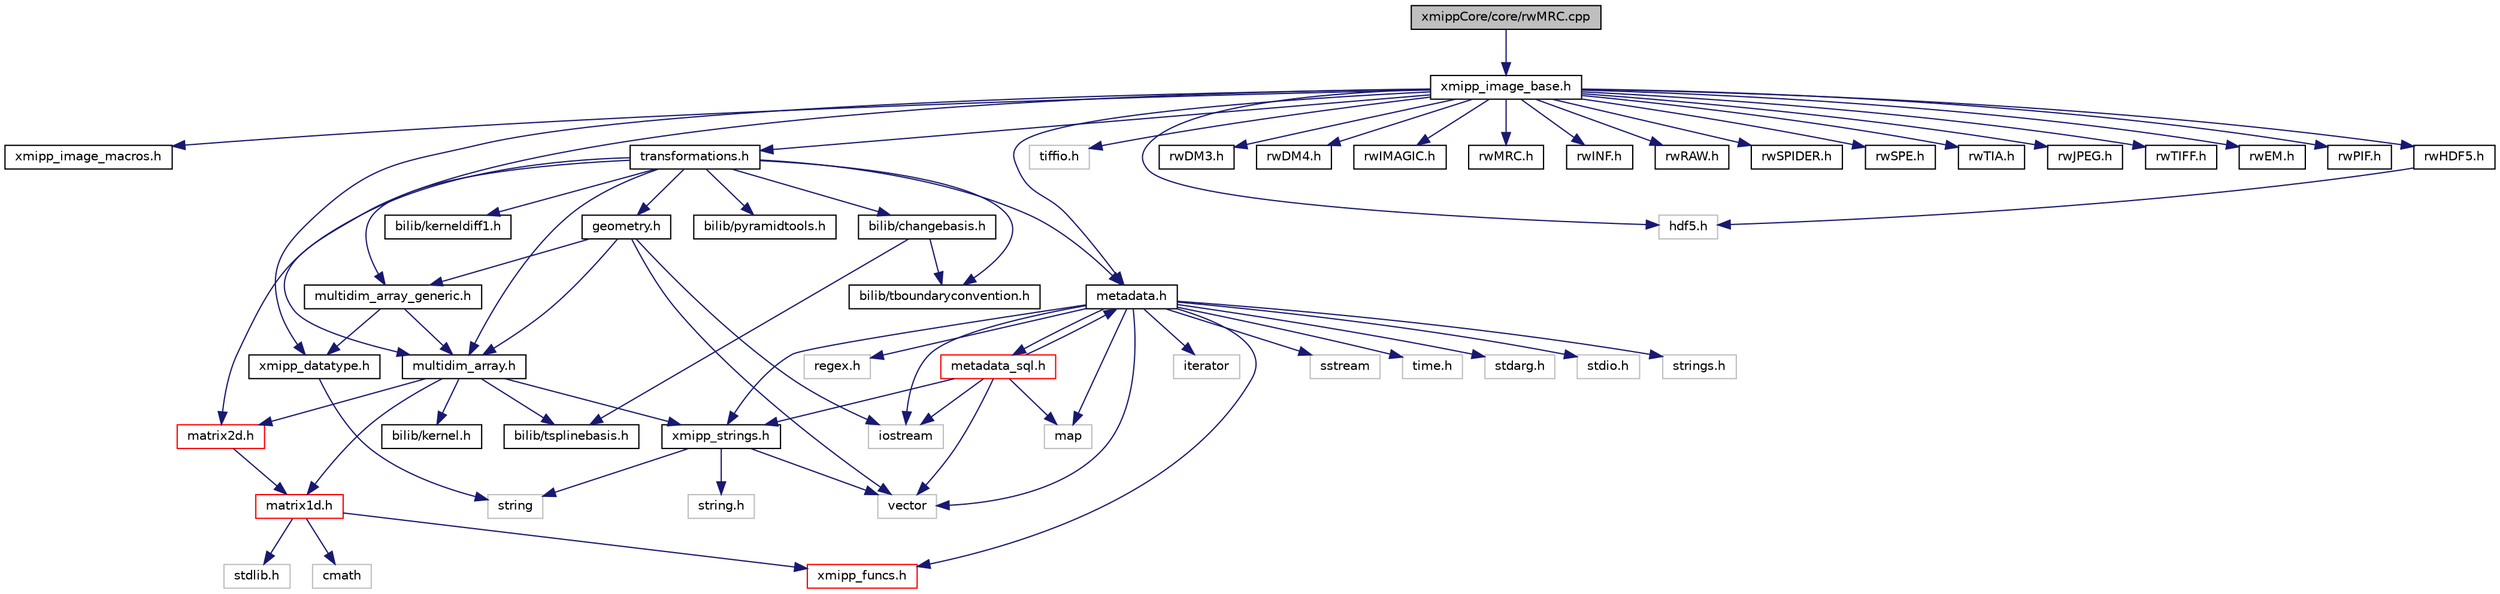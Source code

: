 digraph "xmippCore/core/rwMRC.cpp"
{
  edge [fontname="Helvetica",fontsize="10",labelfontname="Helvetica",labelfontsize="10"];
  node [fontname="Helvetica",fontsize="10",shape=record];
  Node0 [label="xmippCore/core/rwMRC.cpp",height=0.2,width=0.4,color="black", fillcolor="grey75", style="filled", fontcolor="black"];
  Node0 -> Node1 [color="midnightblue",fontsize="10",style="solid",fontname="Helvetica"];
  Node1 [label="xmipp_image_base.h",height=0.2,width=0.4,color="black", fillcolor="white", style="filled",URL="$xmipp__image__base_8h.html"];
  Node1 -> Node2 [color="midnightblue",fontsize="10",style="solid",fontname="Helvetica"];
  Node2 [label="xmipp_image_macros.h",height=0.2,width=0.4,color="black", fillcolor="white", style="filled",URL="$xmipp__image__macros_8h.html"];
  Node1 -> Node3 [color="midnightblue",fontsize="10",style="solid",fontname="Helvetica"];
  Node3 [label="multidim_array.h",height=0.2,width=0.4,color="black", fillcolor="white", style="filled",URL="$multidim__array_8h.html"];
  Node3 -> Node4 [color="midnightblue",fontsize="10",style="solid",fontname="Helvetica"];
  Node4 [label="bilib/tsplinebasis.h",height=0.2,width=0.4,color="black", fillcolor="white", style="filled",URL="$tsplinebasis_8h.html"];
  Node3 -> Node5 [color="midnightblue",fontsize="10",style="solid",fontname="Helvetica"];
  Node5 [label="bilib/kernel.h",height=0.2,width=0.4,color="black", fillcolor="white", style="filled",URL="$kernel_8h.html"];
  Node3 -> Node6 [color="midnightblue",fontsize="10",style="solid",fontname="Helvetica"];
  Node6 [label="xmipp_strings.h",height=0.2,width=0.4,color="black", fillcolor="white", style="filled",URL="$xmipp__strings_8h.html"];
  Node6 -> Node7 [color="midnightblue",fontsize="10",style="solid",fontname="Helvetica"];
  Node7 [label="vector",height=0.2,width=0.4,color="grey75", fillcolor="white", style="filled"];
  Node6 -> Node8 [color="midnightblue",fontsize="10",style="solid",fontname="Helvetica"];
  Node8 [label="string",height=0.2,width=0.4,color="grey75", fillcolor="white", style="filled"];
  Node6 -> Node9 [color="midnightblue",fontsize="10",style="solid",fontname="Helvetica"];
  Node9 [label="string.h",height=0.2,width=0.4,color="grey75", fillcolor="white", style="filled"];
  Node3 -> Node10 [color="midnightblue",fontsize="10",style="solid",fontname="Helvetica"];
  Node10 [label="matrix1d.h",height=0.2,width=0.4,color="red", fillcolor="white", style="filled",URL="$matrix1d_8h.html"];
  Node10 -> Node11 [color="midnightblue",fontsize="10",style="solid",fontname="Helvetica"];
  Node11 [label="stdlib.h",height=0.2,width=0.4,color="grey75", fillcolor="white", style="filled"];
  Node10 -> Node12 [color="midnightblue",fontsize="10",style="solid",fontname="Helvetica"];
  Node12 [label="cmath",height=0.2,width=0.4,color="grey75", fillcolor="white", style="filled"];
  Node10 -> Node14 [color="midnightblue",fontsize="10",style="solid",fontname="Helvetica"];
  Node14 [label="xmipp_funcs.h",height=0.2,width=0.4,color="red", fillcolor="white", style="filled",URL="$xmipp__funcs_8h.html"];
  Node3 -> Node30 [color="midnightblue",fontsize="10",style="solid",fontname="Helvetica"];
  Node30 [label="matrix2d.h",height=0.2,width=0.4,color="red", fillcolor="white", style="filled",URL="$matrix2d_8h.html"];
  Node30 -> Node10 [color="midnightblue",fontsize="10",style="solid",fontname="Helvetica"];
  Node1 -> Node35 [color="midnightblue",fontsize="10",style="solid",fontname="Helvetica"];
  Node35 [label="transformations.h",height=0.2,width=0.4,color="black", fillcolor="white", style="filled",URL="$transformations_8h.html"];
  Node35 -> Node36 [color="midnightblue",fontsize="10",style="solid",fontname="Helvetica"];
  Node36 [label="bilib/tboundaryconvention.h",height=0.2,width=0.4,color="black", fillcolor="white", style="filled",URL="$tboundaryconvention_8h.html"];
  Node35 -> Node37 [color="midnightblue",fontsize="10",style="solid",fontname="Helvetica"];
  Node37 [label="bilib/kerneldiff1.h",height=0.2,width=0.4,color="black", fillcolor="white", style="filled",URL="$kerneldiff1_8h.html"];
  Node35 -> Node38 [color="midnightblue",fontsize="10",style="solid",fontname="Helvetica"];
  Node38 [label="bilib/changebasis.h",height=0.2,width=0.4,color="black", fillcolor="white", style="filled",URL="$changebasis_8h.html"];
  Node38 -> Node4 [color="midnightblue",fontsize="10",style="solid",fontname="Helvetica"];
  Node38 -> Node36 [color="midnightblue",fontsize="10",style="solid",fontname="Helvetica"];
  Node35 -> Node39 [color="midnightblue",fontsize="10",style="solid",fontname="Helvetica"];
  Node39 [label="bilib/pyramidtools.h",height=0.2,width=0.4,color="black", fillcolor="white", style="filled",URL="$pyramidtools_8h.html"];
  Node35 -> Node30 [color="midnightblue",fontsize="10",style="solid",fontname="Helvetica"];
  Node35 -> Node3 [color="midnightblue",fontsize="10",style="solid",fontname="Helvetica"];
  Node35 -> Node40 [color="midnightblue",fontsize="10",style="solid",fontname="Helvetica"];
  Node40 [label="multidim_array_generic.h",height=0.2,width=0.4,color="black", fillcolor="white", style="filled",URL="$multidim__array__generic_8h.html"];
  Node40 -> Node41 [color="midnightblue",fontsize="10",style="solid",fontname="Helvetica"];
  Node41 [label="xmipp_datatype.h",height=0.2,width=0.4,color="black", fillcolor="white", style="filled",URL="$xmipp__datatype_8h.html"];
  Node41 -> Node8 [color="midnightblue",fontsize="10",style="solid",fontname="Helvetica"];
  Node40 -> Node3 [color="midnightblue",fontsize="10",style="solid",fontname="Helvetica"];
  Node35 -> Node42 [color="midnightblue",fontsize="10",style="solid",fontname="Helvetica"];
  Node42 [label="geometry.h",height=0.2,width=0.4,color="black", fillcolor="white", style="filled",URL="$geometry_8h.html"];
  Node42 -> Node3 [color="midnightblue",fontsize="10",style="solid",fontname="Helvetica"];
  Node42 -> Node40 [color="midnightblue",fontsize="10",style="solid",fontname="Helvetica"];
  Node42 -> Node7 [color="midnightblue",fontsize="10",style="solid",fontname="Helvetica"];
  Node42 -> Node25 [color="midnightblue",fontsize="10",style="solid",fontname="Helvetica"];
  Node25 [label="iostream",height=0.2,width=0.4,color="grey75", fillcolor="white", style="filled"];
  Node35 -> Node43 [color="midnightblue",fontsize="10",style="solid",fontname="Helvetica"];
  Node43 [label="metadata.h",height=0.2,width=0.4,color="black", fillcolor="white", style="filled",URL="$metadata_8h.html"];
  Node43 -> Node44 [color="midnightblue",fontsize="10",style="solid",fontname="Helvetica"];
  Node44 [label="map",height=0.2,width=0.4,color="grey75", fillcolor="white", style="filled"];
  Node43 -> Node7 [color="midnightblue",fontsize="10",style="solid",fontname="Helvetica"];
  Node43 -> Node25 [color="midnightblue",fontsize="10",style="solid",fontname="Helvetica"];
  Node43 -> Node45 [color="midnightblue",fontsize="10",style="solid",fontname="Helvetica"];
  Node45 [label="iterator",height=0.2,width=0.4,color="grey75", fillcolor="white", style="filled"];
  Node43 -> Node46 [color="midnightblue",fontsize="10",style="solid",fontname="Helvetica"];
  Node46 [label="sstream",height=0.2,width=0.4,color="grey75", fillcolor="white", style="filled"];
  Node43 -> Node47 [color="midnightblue",fontsize="10",style="solid",fontname="Helvetica"];
  Node47 [label="time.h",height=0.2,width=0.4,color="grey75", fillcolor="white", style="filled"];
  Node43 -> Node48 [color="midnightblue",fontsize="10",style="solid",fontname="Helvetica"];
  Node48 [label="stdarg.h",height=0.2,width=0.4,color="grey75", fillcolor="white", style="filled"];
  Node43 -> Node49 [color="midnightblue",fontsize="10",style="solid",fontname="Helvetica"];
  Node49 [label="stdio.h",height=0.2,width=0.4,color="grey75", fillcolor="white", style="filled"];
  Node43 -> Node50 [color="midnightblue",fontsize="10",style="solid",fontname="Helvetica"];
  Node50 [label="strings.h",height=0.2,width=0.4,color="grey75", fillcolor="white", style="filled"];
  Node43 -> Node51 [color="midnightblue",fontsize="10",style="solid",fontname="Helvetica"];
  Node51 [label="regex.h",height=0.2,width=0.4,color="grey75", fillcolor="white", style="filled"];
  Node43 -> Node14 [color="midnightblue",fontsize="10",style="solid",fontname="Helvetica"];
  Node43 -> Node6 [color="midnightblue",fontsize="10",style="solid",fontname="Helvetica"];
  Node43 -> Node52 [color="midnightblue",fontsize="10",style="solid",fontname="Helvetica"];
  Node52 [label="metadata_sql.h",height=0.2,width=0.4,color="red", fillcolor="white", style="filled",URL="$metadata__sql_8h.html"];
  Node52 -> Node25 [color="midnightblue",fontsize="10",style="solid",fontname="Helvetica"];
  Node52 -> Node44 [color="midnightblue",fontsize="10",style="solid",fontname="Helvetica"];
  Node52 -> Node6 [color="midnightblue",fontsize="10",style="solid",fontname="Helvetica"];
  Node52 -> Node7 [color="midnightblue",fontsize="10",style="solid",fontname="Helvetica"];
  Node52 -> Node43 [color="midnightblue",fontsize="10",style="solid",fontname="Helvetica"];
  Node1 -> Node43 [color="midnightblue",fontsize="10",style="solid",fontname="Helvetica"];
  Node1 -> Node41 [color="midnightblue",fontsize="10",style="solid",fontname="Helvetica"];
  Node1 -> Node56 [color="midnightblue",fontsize="10",style="solid",fontname="Helvetica"];
  Node56 [label="tiffio.h",height=0.2,width=0.4,color="grey75", fillcolor="white", style="filled"];
  Node1 -> Node57 [color="midnightblue",fontsize="10",style="solid",fontname="Helvetica"];
  Node57 [label="hdf5.h",height=0.2,width=0.4,color="grey75", fillcolor="white", style="filled"];
  Node1 -> Node58 [color="midnightblue",fontsize="10",style="solid",fontname="Helvetica"];
  Node58 [label="rwDM3.h",height=0.2,width=0.4,color="black", fillcolor="white", style="filled",URL="$rwDM3_8h.html"];
  Node1 -> Node59 [color="midnightblue",fontsize="10",style="solid",fontname="Helvetica"];
  Node59 [label="rwDM4.h",height=0.2,width=0.4,color="black", fillcolor="white", style="filled",URL="$rwDM4_8h.html"];
  Node1 -> Node60 [color="midnightblue",fontsize="10",style="solid",fontname="Helvetica"];
  Node60 [label="rwIMAGIC.h",height=0.2,width=0.4,color="black", fillcolor="white", style="filled",URL="$rwIMAGIC_8h.html"];
  Node1 -> Node61 [color="midnightblue",fontsize="10",style="solid",fontname="Helvetica"];
  Node61 [label="rwMRC.h",height=0.2,width=0.4,color="black", fillcolor="white", style="filled",URL="$rwMRC_8h.html"];
  Node1 -> Node62 [color="midnightblue",fontsize="10",style="solid",fontname="Helvetica"];
  Node62 [label="rwINF.h",height=0.2,width=0.4,color="black", fillcolor="white", style="filled",URL="$rwINF_8h.html"];
  Node1 -> Node63 [color="midnightblue",fontsize="10",style="solid",fontname="Helvetica"];
  Node63 [label="rwRAW.h",height=0.2,width=0.4,color="black", fillcolor="white", style="filled",URL="$rwRAW_8h.html"];
  Node1 -> Node64 [color="midnightblue",fontsize="10",style="solid",fontname="Helvetica"];
  Node64 [label="rwSPIDER.h",height=0.2,width=0.4,color="black", fillcolor="white", style="filled",URL="$rwSPIDER_8h.html"];
  Node1 -> Node65 [color="midnightblue",fontsize="10",style="solid",fontname="Helvetica"];
  Node65 [label="rwSPE.h",height=0.2,width=0.4,color="black", fillcolor="white", style="filled",URL="$rwSPE_8h.html"];
  Node1 -> Node66 [color="midnightblue",fontsize="10",style="solid",fontname="Helvetica"];
  Node66 [label="rwTIA.h",height=0.2,width=0.4,color="black", fillcolor="white", style="filled",URL="$rwTIA_8h.html"];
  Node1 -> Node67 [color="midnightblue",fontsize="10",style="solid",fontname="Helvetica"];
  Node67 [label="rwJPEG.h",height=0.2,width=0.4,color="black", fillcolor="white", style="filled",URL="$rwJPEG_8h.html"];
  Node1 -> Node68 [color="midnightblue",fontsize="10",style="solid",fontname="Helvetica"];
  Node68 [label="rwTIFF.h",height=0.2,width=0.4,color="black", fillcolor="white", style="filled",URL="$rwTIFF_8h.html"];
  Node1 -> Node69 [color="midnightblue",fontsize="10",style="solid",fontname="Helvetica"];
  Node69 [label="rwEM.h",height=0.2,width=0.4,color="black", fillcolor="white", style="filled",URL="$rwEM_8h.html"];
  Node1 -> Node70 [color="midnightblue",fontsize="10",style="solid",fontname="Helvetica"];
  Node70 [label="rwPIF.h",height=0.2,width=0.4,color="black", fillcolor="white", style="filled",URL="$rwPIF_8h.html"];
  Node1 -> Node71 [color="midnightblue",fontsize="10",style="solid",fontname="Helvetica"];
  Node71 [label="rwHDF5.h",height=0.2,width=0.4,color="black", fillcolor="white", style="filled",URL="$rwHDF5_8h.html"];
  Node71 -> Node57 [color="midnightblue",fontsize="10",style="solid",fontname="Helvetica"];
}
